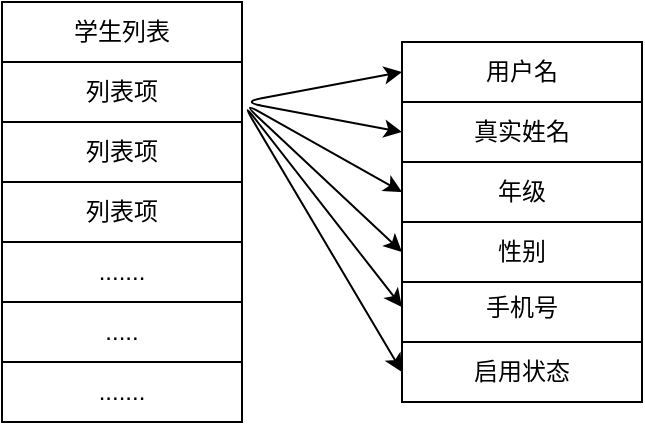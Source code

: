 <mxfile version="13.9.3" type="github">
  <diagram id="0MKGxUUFVgR-KoS_6R52" name="Page-1">
    <mxGraphModel dx="1025" dy="526" grid="1" gridSize="10" guides="1" tooltips="1" connect="1" arrows="1" fold="1" page="1" pageScale="1" pageWidth="827" pageHeight="1169" math="0" shadow="0">
      <root>
        <mxCell id="0" />
        <mxCell id="1" parent="0" />
        <mxCell id="S-ilLzKWtLqAmuIMCDPE-1" value="列表项" style="rounded=0;whiteSpace=wrap;html=1;" vertex="1" parent="1">
          <mxGeometry x="260" y="140" width="120" height="30" as="geometry" />
        </mxCell>
        <mxCell id="S-ilLzKWtLqAmuIMCDPE-2" value="学生列表" style="rounded=0;whiteSpace=wrap;html=1;" vertex="1" parent="1">
          <mxGeometry x="260" y="110" width="120" height="30" as="geometry" />
        </mxCell>
        <mxCell id="S-ilLzKWtLqAmuIMCDPE-3" value="列表项" style="rounded=0;whiteSpace=wrap;html=1;" vertex="1" parent="1">
          <mxGeometry x="260" y="170" width="120" height="30" as="geometry" />
        </mxCell>
        <mxCell id="S-ilLzKWtLqAmuIMCDPE-4" value="用户名" style="rounded=0;whiteSpace=wrap;html=1;" vertex="1" parent="1">
          <mxGeometry x="460" y="130" width="120" height="30" as="geometry" />
        </mxCell>
        <mxCell id="S-ilLzKWtLqAmuIMCDPE-5" value="......." style="rounded=0;whiteSpace=wrap;html=1;" vertex="1" parent="1">
          <mxGeometry x="260" y="290" width="120" height="30" as="geometry" />
        </mxCell>
        <mxCell id="S-ilLzKWtLqAmuIMCDPE-6" value="....." style="rounded=0;whiteSpace=wrap;html=1;" vertex="1" parent="1">
          <mxGeometry x="260" y="260" width="120" height="30" as="geometry" />
        </mxCell>
        <mxCell id="S-ilLzKWtLqAmuIMCDPE-7" value="......." style="rounded=0;whiteSpace=wrap;html=1;" vertex="1" parent="1">
          <mxGeometry x="260" y="230" width="120" height="30" as="geometry" />
        </mxCell>
        <mxCell id="S-ilLzKWtLqAmuIMCDPE-8" value="列表项" style="rounded=0;whiteSpace=wrap;html=1;" vertex="1" parent="1">
          <mxGeometry x="260" y="200" width="120" height="30" as="geometry" />
        </mxCell>
        <mxCell id="S-ilLzKWtLqAmuIMCDPE-9" value="真实姓名" style="rounded=0;whiteSpace=wrap;html=1;" vertex="1" parent="1">
          <mxGeometry x="460" y="160" width="120" height="30" as="geometry" />
        </mxCell>
        <mxCell id="S-ilLzKWtLqAmuIMCDPE-10" value="" style="endArrow=classic;startArrow=classic;html=1;exitX=0;exitY=0.5;exitDx=0;exitDy=0;entryX=0;entryY=0.5;entryDx=0;entryDy=0;" edge="1" parent="1" source="S-ilLzKWtLqAmuIMCDPE-9" target="S-ilLzKWtLqAmuIMCDPE-4">
          <mxGeometry width="50" height="50" relative="1" as="geometry">
            <mxPoint x="350" y="180" as="sourcePoint" />
            <mxPoint x="400" y="130" as="targetPoint" />
            <Array as="points">
              <mxPoint x="380" y="160" />
            </Array>
          </mxGeometry>
        </mxCell>
        <mxCell id="S-ilLzKWtLqAmuIMCDPE-11" value="手机号" style="rounded=0;whiteSpace=wrap;html=1;" vertex="1" parent="1">
          <mxGeometry x="460" y="245" width="120" height="35" as="geometry" />
        </mxCell>
        <mxCell id="S-ilLzKWtLqAmuIMCDPE-12" value="性别" style="rounded=0;whiteSpace=wrap;html=1;" vertex="1" parent="1">
          <mxGeometry x="460" y="220" width="120" height="30" as="geometry" />
        </mxCell>
        <mxCell id="S-ilLzKWtLqAmuIMCDPE-13" value="年级" style="rounded=0;whiteSpace=wrap;html=1;" vertex="1" parent="1">
          <mxGeometry x="460" y="190" width="120" height="30" as="geometry" />
        </mxCell>
        <mxCell id="S-ilLzKWtLqAmuIMCDPE-14" value="" style="endArrow=classic;startArrow=classic;html=1;entryX=0;entryY=0.5;entryDx=0;entryDy=0;exitX=0;exitY=0.5;exitDx=0;exitDy=0;" edge="1" parent="1" source="S-ilLzKWtLqAmuIMCDPE-12" target="S-ilLzKWtLqAmuIMCDPE-13">
          <mxGeometry width="50" height="50" relative="1" as="geometry">
            <mxPoint x="380" y="270" as="sourcePoint" />
            <mxPoint x="430" y="220" as="targetPoint" />
            <Array as="points">
              <mxPoint x="380" y="160" />
            </Array>
          </mxGeometry>
        </mxCell>
        <mxCell id="S-ilLzKWtLqAmuIMCDPE-15" value="启用状态" style="rounded=0;whiteSpace=wrap;html=1;" vertex="1" parent="1">
          <mxGeometry x="460" y="280" width="120" height="30" as="geometry" />
        </mxCell>
        <mxCell id="S-ilLzKWtLqAmuIMCDPE-16" value="" style="endArrow=classic;startArrow=classic;html=1;entryX=0;entryY=0.5;entryDx=0;entryDy=0;exitX=0;exitY=0.5;exitDx=0;exitDy=0;" edge="1" parent="1" source="S-ilLzKWtLqAmuIMCDPE-15" target="S-ilLzKWtLqAmuIMCDPE-11">
          <mxGeometry width="50" height="50" relative="1" as="geometry">
            <mxPoint x="380" y="270" as="sourcePoint" />
            <mxPoint x="430" y="220" as="targetPoint" />
            <Array as="points">
              <mxPoint x="380" y="160" />
            </Array>
          </mxGeometry>
        </mxCell>
      </root>
    </mxGraphModel>
  </diagram>
</mxfile>
